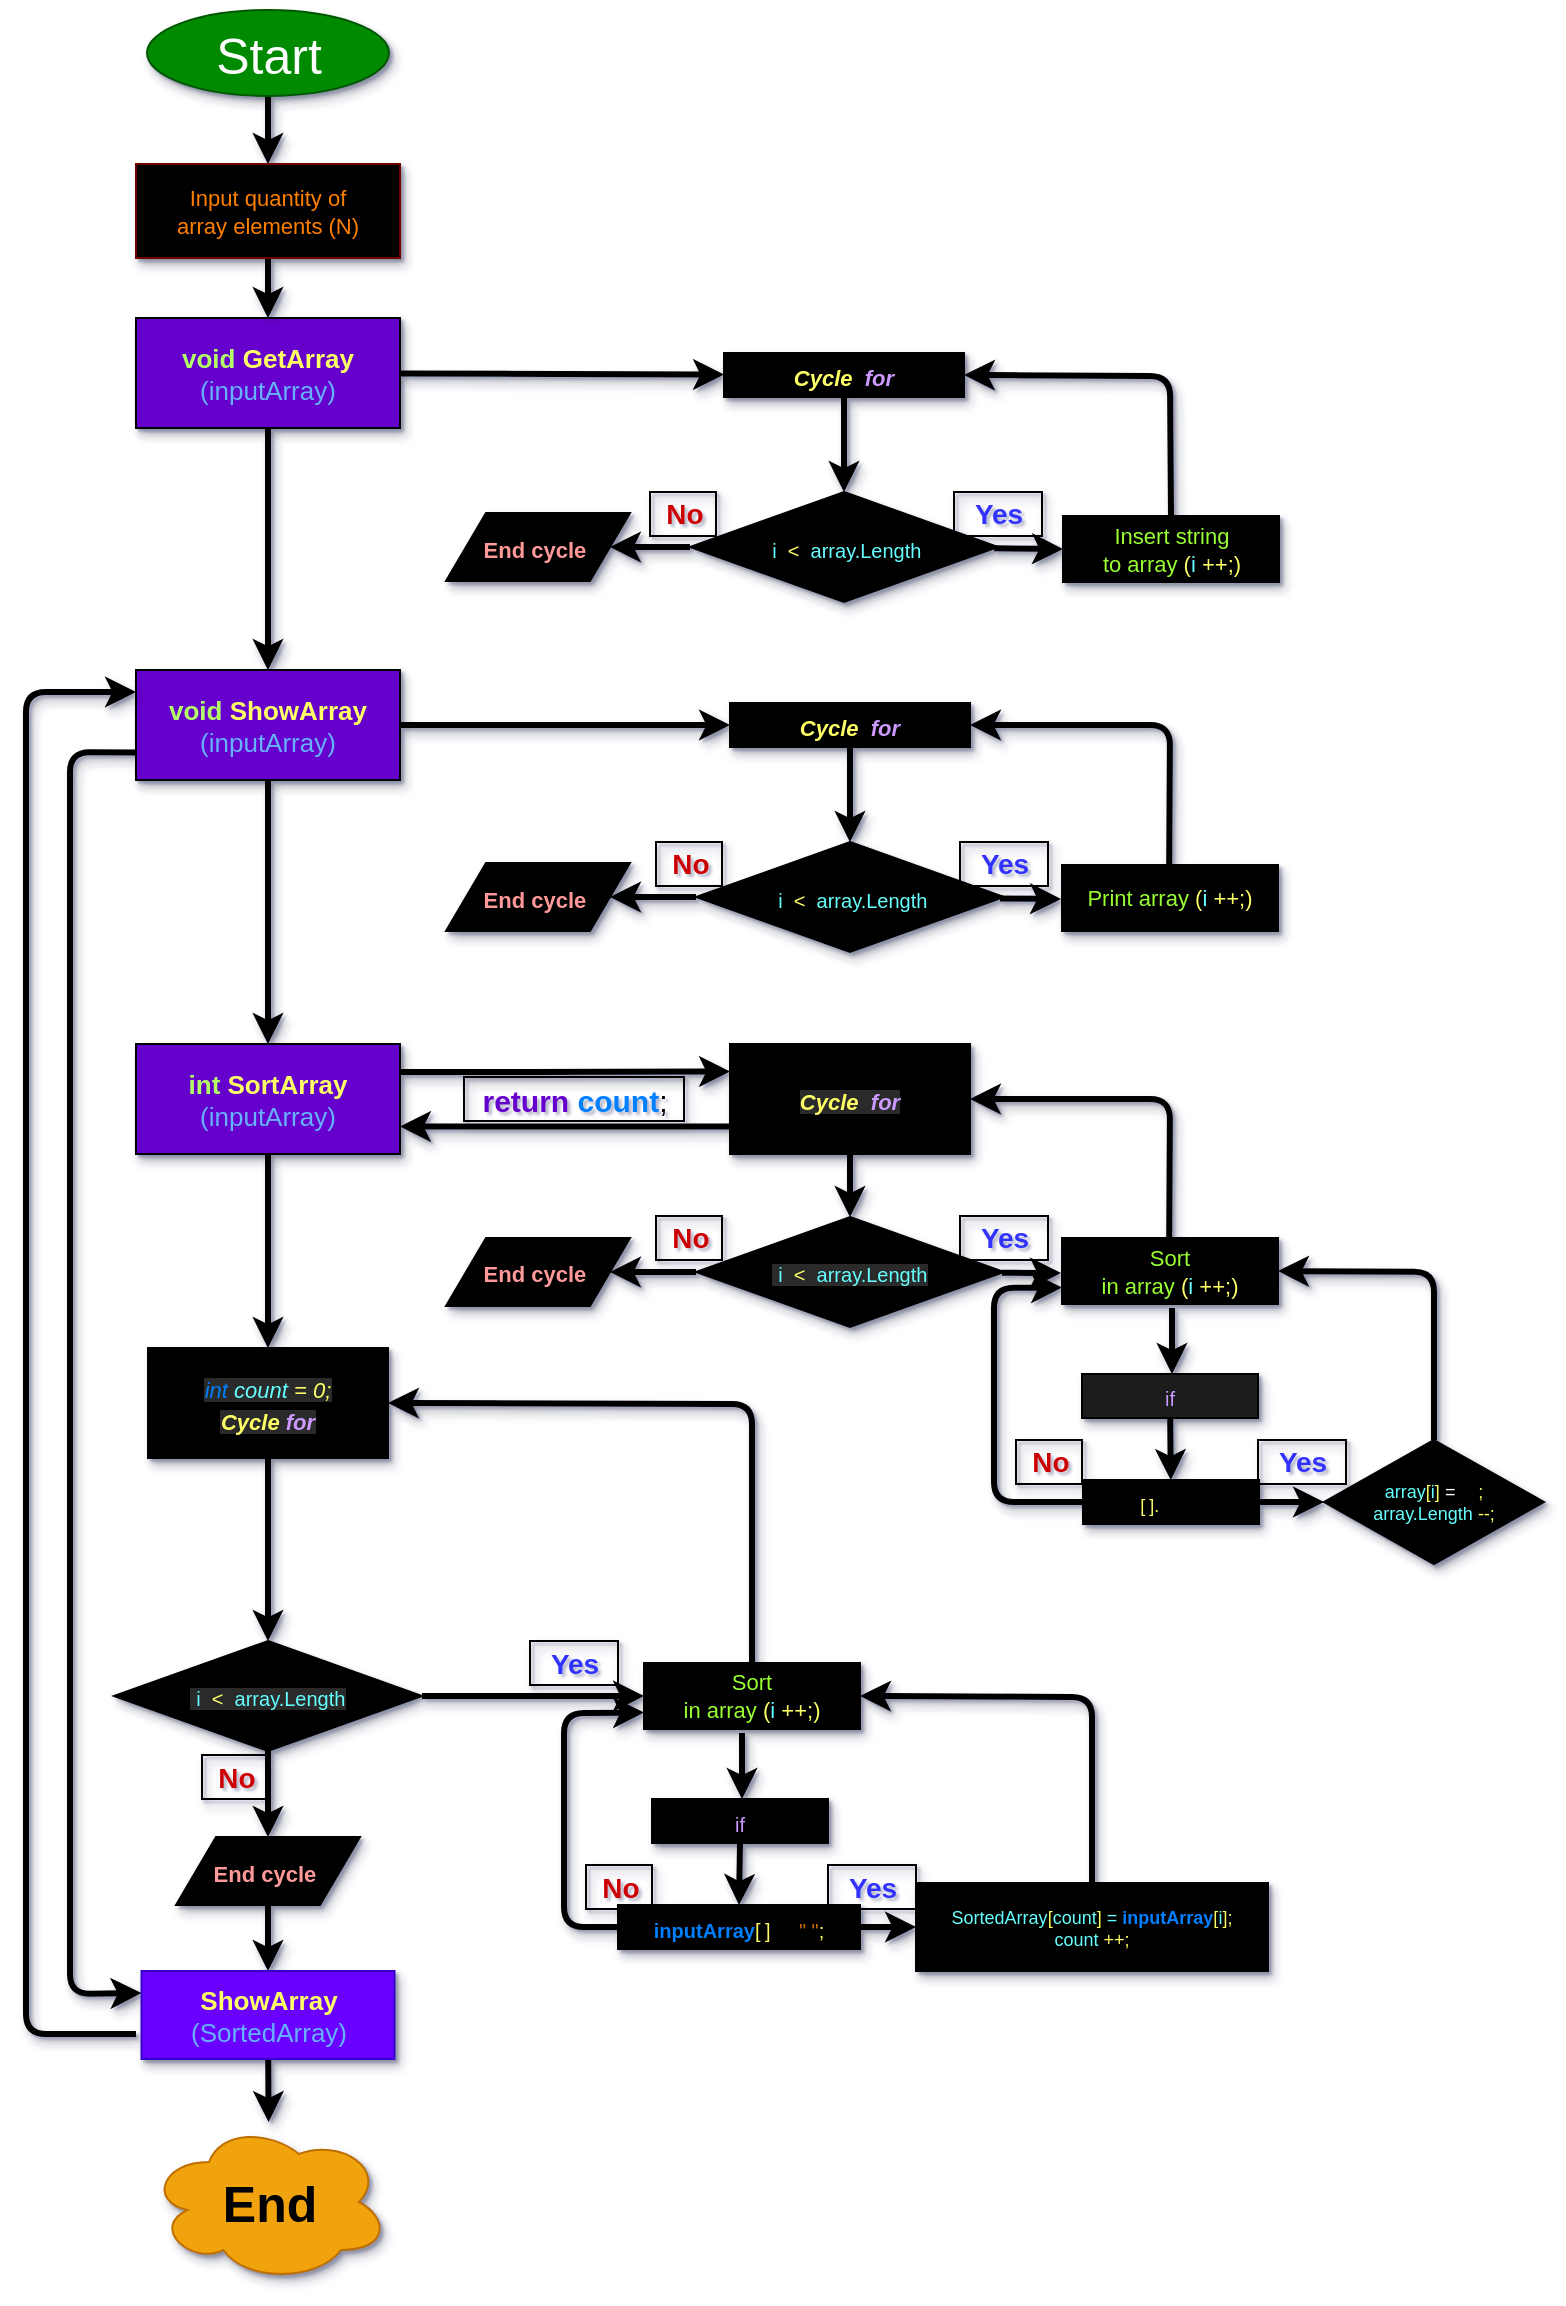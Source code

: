 <mxfile>
    <diagram id="99YIV30c1iwatZ08gYIQ" name="Page-1">
        <mxGraphModel dx="1182" dy="1058" grid="1" gridSize="11" guides="1" tooltips="1" connect="1" arrows="1" fold="1" page="1" pageScale="1" pageWidth="827" pageHeight="1169" background="#ffffff" math="0" shadow="1">
            <root>
                <mxCell id="0"/>
                <mxCell id="1" parent="0"/>
                <mxCell id="99" value="" style="edgeStyle=none;html=1;labelBackgroundColor=#CC0000;fontSize=11;fontColor=#FF8000;strokeWidth=3;entryX=0.5;entryY=0;entryDx=0;entryDy=0;sketch=0;shadow=1;strokeColor=#000000;" edge="1" parent="1" source="58" target="69">
                    <mxGeometry relative="1" as="geometry">
                        <mxPoint x="156" y="99" as="targetPoint"/>
                    </mxGeometry>
                </mxCell>
                <mxCell id="58" value="&lt;span style=&quot;color: rgb(255, 255, 255); font-size: 25px; font-weight: 400;&quot;&gt;Start&lt;/span&gt;" style="ellipse;whiteSpace=wrap;html=1;fontStyle=1;horizontal=1;fontSize=25;sketch=0;shadow=1;strokeColor=#005700;fillColor=#008a00;fontColor=#ffffff;" vertex="1" parent="1">
                    <mxGeometry x="93.5" y="11" width="121" height="43" as="geometry"/>
                </mxCell>
                <mxCell id="91" value="" style="edgeStyle=none;html=1;labelBackgroundColor=#CC0000;fontSize=11;fontColor=#FFFF66;strokeWidth=3;sketch=0;shadow=1;strokeColor=#000000;" edge="1" parent="1" source="64" target="90">
                    <mxGeometry relative="1" as="geometry"/>
                </mxCell>
                <mxCell id="64" value="&lt;font color=&quot;#b3ff66&quot;&gt;void&lt;/font&gt;&lt;font color=&quot;#ffff66&quot;&gt;&amp;nbsp;GetArray&lt;/font&gt;&lt;br&gt;&lt;font color=&quot;#66b2ff&quot; style=&quot;font-weight: normal&quot;&gt;(inputArray)&lt;/font&gt;" style="whiteSpace=wrap;html=1;labelBorderColor=none;fontSize=13;fontStyle=1;sketch=0;shadow=1;strokeColor=#000000;fillColor=#6600CC;" vertex="1" parent="1">
                    <mxGeometry x="88" y="165" width="132" height="55" as="geometry"/>
                </mxCell>
                <mxCell id="103" value="" style="edgeStyle=none;html=1;labelBackgroundColor=#CC0000;fontSize=11;fontColor=#FFFF66;strokeWidth=3;entryX=0.5;entryY=0;entryDx=0;entryDy=0;exitX=0.5;exitY=1;exitDx=0;exitDy=0;sketch=0;shadow=1;strokeColor=#000000;" edge="1" parent="1" source="64" target="100">
                    <mxGeometry relative="1" as="geometry">
                        <mxPoint x="154" y="231" as="sourcePoint"/>
                        <mxPoint x="156" y="265.5" as="targetPoint"/>
                    </mxGeometry>
                </mxCell>
                <mxCell id="81" value="" style="edgeStyle=none;html=1;labelBackgroundColor=#CC0000;fontSize=10;fontColor=#99FF33;strokeWidth=3;entryX=0;entryY=0.5;entryDx=0;entryDy=0;sketch=0;shadow=1;strokeColor=#000000;" edge="1" parent="1" source="66" target="172">
                    <mxGeometry relative="1" as="geometry">
                        <mxPoint x="547.5" y="280.5" as="targetPoint"/>
                    </mxGeometry>
                </mxCell>
                <mxCell id="86" value="" style="edgeStyle=none;html=1;labelBackgroundColor=#CC0000;fontSize=11;fontColor=#99FF33;strokeWidth=3;sketch=0;shadow=1;strokeColor=#000000;" edge="1" parent="1" source="66">
                    <mxGeometry relative="1" as="geometry">
                        <mxPoint x="325.0" y="279.5" as="targetPoint"/>
                    </mxGeometry>
                </mxCell>
                <mxCell id="66" value="&lt;span style=&quot;color: rgb(153 , 255 , 51) ; font-size: 10px&quot;&gt;&lt;font color=&quot;#66ffff&quot;&gt;&amp;nbsp;i&amp;nbsp;&lt;/font&gt;&amp;nbsp;&lt;font color=&quot;#ffff66&quot;&gt;&amp;lt;&lt;/font&gt;&amp;nbsp;&amp;nbsp;&lt;font color=&quot;#66ffff&quot;&gt;array.Length&lt;/font&gt;&lt;/span&gt;" style="rhombus;whiteSpace=wrap;html=1;fontSize=13;labelBorderColor=none;fontStyle=0;sketch=0;shadow=1;strokeColor=#000000;fillColor=#000000;" vertex="1" parent="1">
                    <mxGeometry x="365" y="252" width="154" height="55" as="geometry"/>
                </mxCell>
                <mxCell id="76" value="" style="edgeStyle=none;html=1;labelBackgroundColor=#CC0000;fontSize=11;fontColor=#99FF33;strokeWidth=3;entryX=0.5;entryY=0;entryDx=0;entryDy=0;sketch=0;shadow=1;strokeColor=#000000;" edge="1" parent="1" source="69" target="64">
                    <mxGeometry relative="1" as="geometry">
                        <mxPoint x="156" y="177" as="targetPoint"/>
                    </mxGeometry>
                </mxCell>
                <mxCell id="69" value="&lt;span style=&quot;color: rgb(255 , 128 , 0)&quot;&gt;Input quantity of&lt;/span&gt;&lt;br style=&quot;color: rgb(255 , 128 , 0)&quot;&gt;&lt;span style=&quot;color: rgb(255 , 128 , 0)&quot;&gt;array elements (N)&lt;/span&gt;" style="whiteSpace=wrap;html=1;labelBorderColor=none;fontSize=11;sketch=0;shadow=1;strokeColor=#6F0000;fillColor=#000000;fontColor=#ffffff;" vertex="1" parent="1">
                    <mxGeometry x="88" y="88" width="132" height="47" as="geometry"/>
                </mxCell>
                <mxCell id="82" value="Yes" style="text;html=1;resizable=0;autosize=1;align=center;verticalAlign=middle;points=[];rounded=0;labelBorderColor=none;fontSize=14;fontStyle=1;sketch=0;shadow=1;strokeColor=#000000;fontColor=#3333FF;" vertex="1" parent="1">
                    <mxGeometry x="497" y="252" width="44" height="22" as="geometry"/>
                </mxCell>
                <mxCell id="96" value="" style="edgeStyle=none;html=1;labelBackgroundColor=#CC0000;fontSize=11;fontColor=#B3FF66;strokeWidth=3;entryX=1;entryY=0.5;entryDx=0;entryDy=0;exitX=0.5;exitY=0;exitDx=0;exitDy=0;sketch=0;shadow=1;strokeColor=#000000;" edge="1" parent="1" source="172" target="90">
                    <mxGeometry relative="1" as="geometry">
                        <mxPoint x="602" y="231" as="sourcePoint"/>
                        <mxPoint x="601.5" y="193.5" as="targetPoint"/>
                        <Array as="points">
                            <mxPoint x="605" y="194"/>
                        </Array>
                    </mxGeometry>
                </mxCell>
                <mxCell id="88" value="&lt;font color=&quot;#cc0000&quot; style=&quot;font-size: 14px;&quot;&gt;No&lt;/font&gt;" style="text;html=1;resizable=0;autosize=1;align=center;verticalAlign=middle;points=[];rounded=0;labelBorderColor=none;fontSize=14;fontStyle=1;sketch=0;shadow=1;strokeColor=#000000;" vertex="1" parent="1">
                    <mxGeometry x="345" y="252" width="33" height="22" as="geometry"/>
                </mxCell>
                <mxCell id="93" value="" style="edgeStyle=none;html=1;labelBackgroundColor=#CC0000;fontSize=11;fontColor=#FFFF66;strokeWidth=3;entryX=0.5;entryY=0;entryDx=0;entryDy=0;sketch=0;shadow=1;strokeColor=#000000;" edge="1" parent="1" source="90" target="66">
                    <mxGeometry relative="1" as="geometry"/>
                </mxCell>
                <mxCell id="90" value="&lt;font color=&quot;#ffff66&quot; style=&quot;font-size: 11px&quot;&gt;Cycle&lt;/font&gt;&lt;span style=&quot;color: rgb(204 , 153 , 255) ; font-size: 11px&quot;&gt;&amp;nbsp; for&lt;/span&gt;" style="whiteSpace=wrap;html=1;fontSize=13;labelBorderColor=none;fontStyle=3;sketch=0;shadow=1;strokeColor=#000000;fillColor=#000000;" vertex="1" parent="1">
                    <mxGeometry x="382" y="182.5" width="120" height="22" as="geometry"/>
                </mxCell>
                <mxCell id="178" value="" style="edgeStyle=none;html=1;labelBackgroundColor=#CC0000;fontSize=9;fontColor=#66FFFF;strokeWidth=3;entryX=0.5;entryY=0;entryDx=0;entryDy=0;exitX=0.5;exitY=1;exitDx=0;exitDy=0;sketch=0;shadow=1;strokeColor=#000000;" edge="1" parent="1" source="100" target="148">
                    <mxGeometry relative="1" as="geometry">
                        <mxPoint x="154" y="418" as="sourcePoint"/>
                        <mxPoint x="154" y="451.5" as="targetPoint"/>
                    </mxGeometry>
                </mxCell>
                <mxCell id="242" value="" style="edgeStyle=none;sketch=0;html=1;shadow=1;labelBackgroundColor=#CC0000;fontSize=25;fontColor=#66FFFF;strokeWidth=3;entryX=0;entryY=0.25;entryDx=0;entryDy=0;exitX=0;exitY=0.75;exitDx=0;exitDy=0;strokeColor=#000000;" edge="1" parent="1" source="100" target="234">
                    <mxGeometry relative="1" as="geometry">
                        <mxPoint x="77" y="748" as="targetPoint"/>
                        <Array as="points">
                            <mxPoint x="55" y="382"/>
                            <mxPoint x="55" y="693"/>
                            <mxPoint x="55" y="847"/>
                            <mxPoint x="55" y="1003"/>
                        </Array>
                    </mxGeometry>
                </mxCell>
                <mxCell id="100" value="&lt;font color=&quot;#b3ff66&quot;&gt;void&amp;nbsp;&lt;/font&gt;&lt;font color=&quot;#ffff66&quot;&gt;ShowArray&lt;br&gt;&lt;/font&gt;&lt;span style=&quot;color: rgb(102 , 178 , 255) ; font-weight: 400&quot;&gt;(inputArray)&lt;/span&gt;&lt;font color=&quot;#ffff66&quot;&gt;&lt;br&gt;&lt;/font&gt;" style="whiteSpace=wrap;html=1;labelBorderColor=none;fontSize=13;fontStyle=1;sketch=0;shadow=1;strokeColor=#000000;fillColor=#6600CC;" vertex="1" parent="1">
                    <mxGeometry x="88" y="341" width="132" height="55" as="geometry"/>
                </mxCell>
                <mxCell id="131" value="" style="edgeStyle=none;html=1;labelBackgroundColor=#CC0000;fontSize=11;fontColor=#FFFF66;strokeWidth=3;exitX=1;exitY=0.5;exitDx=0;exitDy=0;sketch=0;shadow=1;strokeColor=#000000;" edge="1" parent="1" target="142" source="100">
                    <mxGeometry relative="1" as="geometry">
                        <mxPoint x="242" y="369" as="sourcePoint"/>
                    </mxGeometry>
                </mxCell>
                <mxCell id="132" value="" style="edgeStyle=none;html=1;labelBackgroundColor=#CC0000;fontSize=10;fontColor=#99FF33;strokeWidth=3;entryX=0;entryY=0.5;entryDx=0;entryDy=0;sketch=0;shadow=1;strokeColor=#000000;" edge="1" parent="1" source="134">
                    <mxGeometry relative="1" as="geometry">
                        <mxPoint x="550.5" y="455.5" as="targetPoint"/>
                    </mxGeometry>
                </mxCell>
                <mxCell id="133" value="" style="edgeStyle=none;html=1;labelBackgroundColor=#CC0000;fontSize=11;fontColor=#99FF33;strokeWidth=3;sketch=0;shadow=1;strokeColor=#000000;" edge="1" parent="1" source="134">
                    <mxGeometry relative="1" as="geometry">
                        <mxPoint x="325.0" y="454.5" as="targetPoint"/>
                    </mxGeometry>
                </mxCell>
                <mxCell id="134" value="&lt;span style=&quot;color: rgb(153 , 255 , 51) ; font-size: 10px&quot;&gt;&lt;font color=&quot;#66ffff&quot;&gt;&amp;nbsp;i&amp;nbsp;&lt;/font&gt;&amp;nbsp;&lt;font color=&quot;#ffff66&quot;&gt;&amp;lt;&lt;/font&gt;&amp;nbsp;&amp;nbsp;&lt;font color=&quot;#66ffff&quot;&gt;array.Length&lt;/font&gt;&lt;/span&gt;" style="rhombus;whiteSpace=wrap;html=1;fontSize=13;labelBorderColor=none;fontStyle=0;sketch=0;shadow=1;strokeColor=#000000;fillColor=#000000;" vertex="1" parent="1">
                    <mxGeometry x="368" y="427" width="154" height="55" as="geometry"/>
                </mxCell>
                <mxCell id="136" value="Yes" style="text;html=1;resizable=0;autosize=1;align=center;verticalAlign=middle;points=[];rounded=0;labelBorderColor=none;fontSize=14;fontStyle=1;sketch=0;shadow=1;strokeColor=#000000;fontColor=#3333FF;" vertex="1" parent="1">
                    <mxGeometry x="500" y="427" width="44" height="22" as="geometry"/>
                </mxCell>
                <mxCell id="137" value="" style="edgeStyle=none;html=1;labelBackgroundColor=#CC0000;fontSize=11;fontColor=#B3FF66;strokeWidth=3;entryX=1;entryY=0.5;entryDx=0;entryDy=0;sketch=0;shadow=1;strokeColor=#000000;" edge="1" parent="1" target="142">
                    <mxGeometry relative="1" as="geometry">
                        <mxPoint x="604.595" y="439" as="sourcePoint"/>
                        <mxPoint x="604.5" y="368.5" as="targetPoint"/>
                        <Array as="points">
                            <mxPoint x="605" y="368.5"/>
                        </Array>
                    </mxGeometry>
                </mxCell>
                <mxCell id="140" value="&lt;font color=&quot;#cc0000&quot; style=&quot;font-size: 14px;&quot;&gt;No&lt;/font&gt;" style="text;html=1;resizable=0;autosize=1;align=center;verticalAlign=middle;points=[];rounded=0;labelBorderColor=none;fontSize=14;fontStyle=1;sketch=0;shadow=1;strokeColor=#000000;" vertex="1" parent="1">
                    <mxGeometry x="348" y="427" width="33" height="22" as="geometry"/>
                </mxCell>
                <mxCell id="141" value="" style="edgeStyle=none;html=1;labelBackgroundColor=#CC0000;fontSize=11;fontColor=#FFFF66;strokeWidth=3;entryX=0.5;entryY=0;entryDx=0;entryDy=0;sketch=0;shadow=1;strokeColor=#000000;" edge="1" parent="1" source="142" target="134">
                    <mxGeometry relative="1" as="geometry"/>
                </mxCell>
                <mxCell id="142" value="&lt;font color=&quot;#ffff66&quot; style=&quot;font-size: 11px&quot;&gt;Cycle&lt;/font&gt;&lt;span style=&quot;color: rgb(204 , 153 , 255) ; font-size: 11px&quot;&gt;&amp;nbsp; for&lt;/span&gt;" style="whiteSpace=wrap;html=1;fontSize=13;labelBorderColor=none;fontStyle=3;sketch=0;shadow=1;strokeColor=#000000;fillColor=#000000;" vertex="1" parent="1">
                    <mxGeometry x="385" y="357.5" width="120" height="22" as="geometry"/>
                </mxCell>
                <mxCell id="197" value="" style="edgeStyle=none;html=1;labelBackgroundColor=#CC0000;fontSize=9;fontColor=#CC99FF;strokeWidth=3;entryX=0;entryY=0.25;entryDx=0;entryDy=0;sketch=0;shadow=1;strokeColor=#000000;" edge="1" parent="1" target="161">
                    <mxGeometry relative="1" as="geometry">
                        <mxPoint x="220" y="542" as="sourcePoint"/>
                        <mxPoint x="326" y="555.5" as="targetPoint"/>
                        <Array as="points">
                            <mxPoint x="275" y="542"/>
                        </Array>
                    </mxGeometry>
                </mxCell>
                <mxCell id="204" value="" style="edgeStyle=none;html=1;labelBackgroundColor=#CC0000;fontSize=15;fontColor=#007FFF;strokeWidth=3;entryX=0.5;entryY=0;entryDx=0;entryDy=0;sketch=0;shadow=1;strokeColor=#000000;" edge="1" parent="1" source="148" target="216">
                    <mxGeometry relative="1" as="geometry">
                        <mxPoint x="154" y="671" as="targetPoint"/>
                    </mxGeometry>
                </mxCell>
                <mxCell id="148" value="&lt;font color=&quot;#b3ff66&quot;&gt;int&amp;nbsp;&lt;/font&gt;&lt;font color=&quot;#ffff66&quot;&gt;SortArray&lt;br&gt;&lt;/font&gt;&lt;span style=&quot;color: rgb(102 , 178 , 255) ; font-weight: 400&quot;&gt;(inputArray)&lt;/span&gt;&lt;font color=&quot;#ffff66&quot;&gt;&lt;br&gt;&lt;/font&gt;" style="whiteSpace=wrap;html=1;labelBorderColor=none;fontSize=13;fontStyle=1;sketch=0;shadow=1;strokeColor=#000000;fillColor=#6600CC;" vertex="1" parent="1">
                    <mxGeometry x="88" y="528" width="132" height="55" as="geometry"/>
                </mxCell>
                <mxCell id="151" value="" style="edgeStyle=none;html=1;labelBackgroundColor=#CC0000;fontSize=10;fontColor=#99FF33;strokeWidth=3;entryX=0;entryY=0.5;entryDx=0;entryDy=0;sketch=0;shadow=1;strokeColor=#000000;" edge="1" parent="1" source="153">
                    <mxGeometry relative="1" as="geometry">
                        <mxPoint x="550.5" y="642.5" as="targetPoint"/>
                    </mxGeometry>
                </mxCell>
                <mxCell id="152" value="" style="edgeStyle=none;html=1;labelBackgroundColor=#CC0000;fontSize=11;fontColor=#99FF33;strokeWidth=3;sketch=0;shadow=1;strokeColor=#000000;" edge="1" parent="1" source="153" target="157">
                    <mxGeometry relative="1" as="geometry"/>
                </mxCell>
                <mxCell id="166" value="" style="edgeStyle=none;html=1;labelBackgroundColor=#CC0000;fontSize=14;fontColor=#66FFFF;strokeWidth=3;sketch=0;shadow=1;strokeColor=#000000;" edge="1" parent="1">
                    <mxGeometry relative="1" as="geometry">
                        <mxPoint x="606" y="660" as="sourcePoint"/>
                        <mxPoint x="606" y="693" as="targetPoint"/>
                    </mxGeometry>
                </mxCell>
                <mxCell id="153" value="&lt;meta charset=&quot;utf-8&quot;&gt;&lt;span style=&quot;color: rgb(153, 255, 51); font-family: helvetica; font-size: 10px; font-style: normal; letter-spacing: normal; text-indent: 0px; text-transform: none; word-spacing: 0px; background-color: rgb(42, 42, 42);&quot;&gt;&lt;font color=&quot;#66ffff&quot;&gt;&amp;nbsp;i&amp;nbsp;&lt;/font&gt;&lt;span&gt;&amp;nbsp;&lt;/span&gt;&lt;font color=&quot;#ffff66&quot;&gt;&amp;lt;&lt;/font&gt;&amp;nbsp;&lt;span&gt;&amp;nbsp;&lt;/span&gt;&lt;font color=&quot;#66ffff&quot;&gt;array.Length&lt;/font&gt;&lt;/span&gt;" style="rhombus;whiteSpace=wrap;html=1;fontSize=13;labelBorderColor=none;align=center;fontStyle=0;sketch=0;shadow=1;strokeColor=#000000;fillColor=#000000;" vertex="1" parent="1">
                    <mxGeometry x="368" y="614.5" width="154" height="55" as="geometry"/>
                </mxCell>
                <mxCell id="155" value="Yes" style="text;html=1;resizable=0;autosize=1;align=center;verticalAlign=middle;points=[];rounded=0;labelBorderColor=none;fontSize=14;fontStyle=1;sketch=0;shadow=1;strokeColor=#000000;fontColor=#3333FF;" vertex="1" parent="1">
                    <mxGeometry x="500" y="614" width="44" height="22" as="geometry"/>
                </mxCell>
                <mxCell id="156" value="" style="edgeStyle=none;html=1;labelBackgroundColor=#CC0000;fontSize=11;fontColor=#B3FF66;strokeWidth=3;entryX=1;entryY=0.5;entryDx=0;entryDy=0;sketch=0;shadow=1;strokeColor=#000000;" edge="1" parent="1" target="161">
                    <mxGeometry relative="1" as="geometry">
                        <mxPoint x="604.595" y="626" as="sourcePoint"/>
                        <mxPoint x="604.5" y="555.5" as="targetPoint"/>
                        <Array as="points">
                            <mxPoint x="605" y="555.5"/>
                        </Array>
                    </mxGeometry>
                </mxCell>
                <mxCell id="157" value="&lt;span style=&quot;font-size: 11px&quot;&gt;&lt;font color=&quot;#ff9999&quot;&gt;&lt;b&gt;End cycle&amp;nbsp;&lt;/b&gt;&lt;/font&gt;&lt;/span&gt;" style="shape=parallelogram;perimeter=parallelogramPerimeter;whiteSpace=wrap;html=1;fixedSize=1;fontSize=13;labelBorderColor=none;sketch=0;shadow=1;strokeColor=#000000;fillColor=#000000;" vertex="1" parent="1">
                    <mxGeometry x="243" y="625" width="92" height="34" as="geometry"/>
                </mxCell>
                <mxCell id="159" value="&lt;font color=&quot;#cc0000&quot; style=&quot;font-size: 14px;&quot;&gt;No&lt;/font&gt;" style="text;html=1;resizable=0;autosize=1;align=center;verticalAlign=middle;points=[];rounded=0;labelBorderColor=none;fontSize=14;fontStyle=1;sketch=0;shadow=1;strokeColor=#000000;" vertex="1" parent="1">
                    <mxGeometry x="348" y="614" width="33" height="22" as="geometry"/>
                </mxCell>
                <mxCell id="160" value="" style="edgeStyle=none;html=1;labelBackgroundColor=#CC0000;fontSize=11;fontColor=#FFFF66;strokeWidth=3;entryX=0.5;entryY=0;entryDx=0;entryDy=0;exitX=0.5;exitY=1;exitDx=0;exitDy=0;sketch=0;shadow=1;strokeColor=#000000;" edge="1" parent="1" source="161" target="153">
                    <mxGeometry relative="1" as="geometry"/>
                </mxCell>
                <mxCell id="201" value="" style="edgeStyle=none;html=1;labelBackgroundColor=#CC0000;fontSize=6;fontColor=#CC99FF;strokeWidth=3;entryX=1;entryY=0.75;entryDx=0;entryDy=0;exitX=0;exitY=0.75;exitDx=0;exitDy=0;sketch=0;shadow=1;strokeColor=#000000;" edge="1" parent="1" source="161" target="148">
                    <mxGeometry relative="1" as="geometry">
                        <mxPoint x="274" y="555.5" as="targetPoint"/>
                        <Array as="points"/>
                    </mxGeometry>
                </mxCell>
                <mxCell id="161" value="&lt;font style=&quot;font-family: &amp;#34;helvetica&amp;#34; ; font-size: 11px ; letter-spacing: normal ; text-align: center ; text-indent: 0px ; text-transform: none ; word-spacing: 0px ; background-color: rgb(42 , 42 , 42)&quot; color=&quot;#ffff66&quot;&gt;Cycle&amp;nbsp;&lt;/font&gt;&lt;span style=&quot;font-family: &amp;#34;helvetica&amp;#34; ; font-size: 11px ; letter-spacing: normal ; text-align: center ; text-indent: 0px ; text-transform: none ; word-spacing: 0px ; background-color: rgb(42 , 42 , 42) ; display: inline ; float: none ; color: rgb(204 , 153 , 255)&quot;&gt;&amp;nbsp;for&lt;/span&gt;" style="whiteSpace=wrap;html=1;fontSize=13;labelBorderColor=none;fontStyle=3;sketch=0;shadow=1;strokeColor=#000000;fillColor=#000000;" vertex="1" parent="1">
                    <mxGeometry x="385" y="528" width="120" height="55" as="geometry"/>
                </mxCell>
                <mxCell id="163" value="&lt;font color=&quot;#99ff33&quot; style=&quot;font-size: 11px&quot;&gt;Sort&lt;br&gt;in array&amp;nbsp;&lt;/font&gt;&lt;font color=&quot;#ffff66&quot; style=&quot;font-size: 11px&quot;&gt;(&lt;/font&gt;&lt;font color=&quot;#66ffff&quot; style=&quot;font-size: 11px&quot;&gt;i&lt;/font&gt;&lt;font color=&quot;#ffff66&quot; style=&quot;font-size: 11px&quot;&gt;&amp;nbsp;++;)&lt;/font&gt;" style="whiteSpace=wrap;html=1;labelBorderColor=none;fontSize=6;strokeWidth=1;fontStyle=0;sketch=0;shadow=1;strokeColor=#000000;fillColor=#000000;" vertex="1" parent="1">
                    <mxGeometry x="551" y="625" width="108" height="33" as="geometry"/>
                </mxCell>
                <mxCell id="180" value="" style="edgeStyle=none;html=1;labelBackgroundColor=#CC0000;fontSize=25;fontColor=#FF9999;strokeWidth=3;entryX=0;entryY=0.5;entryDx=0;entryDy=0;sketch=0;shadow=1;strokeColor=#000000;" edge="1" parent="1" source="165" target="181">
                    <mxGeometry relative="1" as="geometry">
                        <mxPoint x="702" y="704.0" as="targetPoint"/>
                    </mxGeometry>
                </mxCell>
                <mxCell id="192" value="" style="edgeStyle=none;html=1;labelBackgroundColor=#CC0000;fontSize=9;fontColor=#CC99FF;strokeWidth=3;entryX=0;entryY=0.75;entryDx=0;entryDy=0;sketch=0;shadow=1;strokeColor=#000000;" edge="1" parent="1" source="165" target="163">
                    <mxGeometry relative="1" as="geometry">
                        <mxPoint x="528" y="757" as="targetPoint"/>
                        <Array as="points">
                            <mxPoint x="517" y="757"/>
                            <mxPoint x="517" y="650"/>
                        </Array>
                    </mxGeometry>
                </mxCell>
                <mxCell id="165" value="&lt;font style=&quot;font-size: 9px&quot;&gt;array&lt;font color=&quot;#ffff66&quot;&gt;[&lt;/font&gt;i&lt;font color=&quot;#ffff66&quot;&gt;].&lt;/font&gt;Length &amp;gt; 3&lt;/font&gt;" style="whiteSpace=wrap;html=1;fontSize=13;labelBorderColor=none;fontStyle=0;sketch=0;shadow=1;strokeColor=#000000;fillColor=#000000;" vertex="1" parent="1">
                    <mxGeometry x="561.5" y="746" width="88" height="22" as="geometry"/>
                </mxCell>
                <mxCell id="171" value="&lt;font color=&quot;#99ff33&quot; style=&quot;font-size: 11px&quot;&gt;Print&amp;nbsp;array&amp;nbsp;&lt;/font&gt;&lt;font color=&quot;#ffff66&quot; style=&quot;font-size: 11px&quot;&gt;(&lt;/font&gt;&lt;font color=&quot;#66ffff&quot; style=&quot;font-size: 11px&quot;&gt;i&lt;/font&gt;&lt;font color=&quot;#ffff66&quot; style=&quot;font-size: 11px&quot;&gt;&amp;nbsp;++;)&lt;/font&gt;" style="whiteSpace=wrap;html=1;labelBorderColor=none;fontSize=6;strokeWidth=1;fontStyle=0;sketch=0;shadow=1;strokeColor=#000000;fillColor=#000000;" vertex="1" parent="1">
                    <mxGeometry x="551" y="438.5" width="108" height="33" as="geometry"/>
                </mxCell>
                <mxCell id="172" value="&lt;font color=&quot;#99ff33&quot; style=&quot;font-size: 11px&quot;&gt;Insert string&lt;br&gt;to array&amp;nbsp;&lt;/font&gt;&lt;font color=&quot;#ffff66&quot; style=&quot;font-size: 11px&quot;&gt;(&lt;/font&gt;&lt;font color=&quot;#66ffff&quot; style=&quot;font-size: 11px&quot;&gt;i&lt;/font&gt;&lt;font color=&quot;#ffff66&quot; style=&quot;font-size: 11px&quot;&gt;&amp;nbsp;++;)&lt;/font&gt;" style="whiteSpace=wrap;html=1;labelBorderColor=none;fontSize=6;strokeWidth=1;fontStyle=0;sketch=0;shadow=1;strokeColor=#000000;fillColor=#000000;" vertex="1" parent="1">
                    <mxGeometry x="551.5" y="264" width="108" height="33" as="geometry"/>
                </mxCell>
                <mxCell id="189" value="" style="edgeStyle=none;html=1;labelBackgroundColor=#CC0000;fontSize=9;fontColor=#CC99FF;strokeWidth=3;entryX=1;entryY=0.5;entryDx=0;entryDy=0;sketch=0;shadow=1;strokeColor=#000000;" edge="1" parent="1" source="181" target="163">
                    <mxGeometry relative="1" as="geometry">
                        <mxPoint x="649" y="704" as="targetPoint"/>
                        <Array as="points">
                            <mxPoint x="737" y="642"/>
                        </Array>
                    </mxGeometry>
                </mxCell>
                <mxCell id="181" value="&lt;font style=&quot;font-size: 9px&quot;&gt;&lt;span style=&quot;font-size: 9px&quot;&gt;&lt;font color=&quot;#66ffff&quot; style=&quot;font-size: 9px&quot;&gt;array&lt;/font&gt;&lt;font color=&quot;#ffff66&quot; style=&quot;font-size: 9px&quot;&gt;[&lt;/font&gt;&lt;font color=&quot;#66ffff&quot; style=&quot;font-size: 9px&quot;&gt;i&lt;/font&gt;&lt;font color=&quot;#ffff66&quot; style=&quot;font-size: 9px&quot;&gt;]&lt;/font&gt; &lt;font color=&quot;#ffffff&quot; style=&quot;font-size: 9px&quot;&gt;=&lt;/font&gt; &quot; &quot;&lt;font style=&quot;font-size: 9px&quot;&gt;&lt;font color=&quot;#ffff66&quot;&gt;;&lt;/font&gt;&lt;br style=&quot;font-size: 9px&quot;&gt;&lt;font color=&quot;#66ffff&quot;&gt;array.Length&lt;/font&gt;&lt;/font&gt;&lt;font color=&quot;#ffff66&quot; style=&quot;font-size: 9px&quot;&gt;&amp;nbsp;--;&lt;br style=&quot;font-size: 9px&quot;&gt;&lt;/font&gt;&lt;/span&gt;&lt;/font&gt;" style="rhombus;whiteSpace=wrap;html=1;labelBorderColor=none;fontSize=9;strokeWidth=1;verticalAlign=middle;spacing=2;fontStyle=0;sketch=0;shadow=1;strokeColor=#000000;fillColor=#000000;" vertex="1" parent="1">
                    <mxGeometry x="682" y="726" width="110" height="62" as="geometry"/>
                </mxCell>
                <mxCell id="187" value="" style="edgeStyle=none;html=1;labelBackgroundColor=#CC0000;fontSize=9;fontColor=#66FFFF;strokeWidth=3;sketch=0;shadow=1;strokeColor=#000000;" edge="1" parent="1" source="186" target="165">
                    <mxGeometry relative="1" as="geometry"/>
                </mxCell>
                <mxCell id="186" value="&lt;font size=&quot;1&quot; color=&quot;#cc99ff&quot;&gt;if&lt;/font&gt;" style="whiteSpace=wrap;html=1;fontSize=13;labelBorderColor=none;fontStyle=0;sketch=0;shadow=1;strokeColor=#000000;fillColor=#1A1A1A;" vertex="1" parent="1">
                    <mxGeometry x="561" y="693" width="88" height="22" as="geometry"/>
                </mxCell>
                <mxCell id="190" value="Yes" style="text;html=1;resizable=0;autosize=1;align=center;verticalAlign=middle;points=[];rounded=0;labelBorderColor=none;fontSize=14;fontStyle=1;sketch=0;shadow=1;strokeColor=#000000;fontColor=#3333FF;" vertex="1" parent="1">
                    <mxGeometry x="649" y="726" width="44" height="22" as="geometry"/>
                </mxCell>
                <mxCell id="193" value="&lt;font color=&quot;#cc0000&quot; style=&quot;font-size: 14px;&quot;&gt;No&lt;/font&gt;" style="text;html=1;resizable=0;autosize=1;align=center;verticalAlign=middle;points=[];rounded=0;labelBorderColor=none;fontSize=14;fontStyle=1;sketch=0;shadow=1;strokeColor=#000000;" vertex="1" parent="1">
                    <mxGeometry x="528" y="726" width="33" height="22" as="geometry"/>
                </mxCell>
                <mxCell id="202" value="&lt;b&gt;&lt;font color=&quot;#6600cc&quot;&gt;return&lt;/font&gt;&lt;/b&gt; &lt;font color=&quot;#007fff&quot;&gt;&lt;b&gt;count&lt;/b&gt;&lt;/font&gt;;" style="text;html=1;resizable=0;autosize=1;align=center;verticalAlign=middle;points=[];rounded=0;labelBorderColor=none;fontSize=15;sketch=0;shadow=1;strokeColor=#000000;" vertex="1" parent="1">
                    <mxGeometry x="252" y="544.5" width="110" height="22" as="geometry"/>
                </mxCell>
                <mxCell id="207" value="" style="edgeStyle=none;html=1;labelBackgroundColor=#CC0000;fontSize=10;fontColor=#99FF33;strokeWidth=3;entryX=0;entryY=0.5;entryDx=0;entryDy=0;exitX=1;exitY=0.5;exitDx=0;exitDy=0;sketch=0;shadow=1;strokeColor=#000000;" edge="1" parent="1" source="210" target="217">
                    <mxGeometry relative="1" as="geometry">
                        <mxPoint x="335.5" y="855" as="targetPoint"/>
                        <mxPoint x="305.992" y="854.86" as="sourcePoint"/>
                    </mxGeometry>
                </mxCell>
                <mxCell id="208" value="" style="edgeStyle=none;html=1;labelBackgroundColor=#CC0000;fontSize=11;fontColor=#99FF33;strokeWidth=3;exitX=0.5;exitY=1;exitDx=0;exitDy=0;entryX=0.5;entryY=0;entryDx=0;entryDy=0;sketch=0;shadow=1;strokeColor=#000000;" edge="1" parent="1" source="210" target="213">
                    <mxGeometry relative="1" as="geometry">
                        <mxPoint x="156" y="883" as="sourcePoint"/>
                        <mxPoint x="155.57" y="946" as="targetPoint"/>
                    </mxGeometry>
                </mxCell>
                <mxCell id="209" value="" style="edgeStyle=none;html=1;labelBackgroundColor=#CC0000;fontSize=14;fontColor=#66FFFF;strokeWidth=3;sketch=0;shadow=1;strokeColor=#000000;" edge="1" parent="1">
                    <mxGeometry relative="1" as="geometry">
                        <mxPoint x="391" y="872.5" as="sourcePoint"/>
                        <mxPoint x="391" y="905.5" as="targetPoint"/>
                    </mxGeometry>
                </mxCell>
                <mxCell id="210" value="&lt;meta charset=&quot;utf-8&quot;&gt;&lt;span style=&quot;color: rgb(153, 255, 51); font-family: helvetica; font-size: 10px; font-style: normal; letter-spacing: normal; text-indent: 0px; text-transform: none; word-spacing: 0px; background-color: rgb(42, 42, 42);&quot;&gt;&lt;font color=&quot;#66ffff&quot;&gt;&amp;nbsp;i&amp;nbsp;&lt;/font&gt;&lt;span&gt;&amp;nbsp;&lt;/span&gt;&lt;font color=&quot;#ffff66&quot;&gt;&amp;lt;&lt;/font&gt;&amp;nbsp;&lt;span&gt;&amp;nbsp;&lt;/span&gt;&lt;font color=&quot;#66ffff&quot;&gt;array.Length&lt;/font&gt;&lt;/span&gt;" style="rhombus;whiteSpace=wrap;html=1;fontSize=13;labelBorderColor=none;align=center;fontStyle=0;sketch=0;shadow=1;strokeColor=#000000;fillColor=#000000;" vertex="1" parent="1">
                    <mxGeometry x="77" y="826.5" width="154" height="55" as="geometry"/>
                </mxCell>
                <mxCell id="211" value="Yes" style="text;html=1;resizable=0;autosize=1;align=center;verticalAlign=middle;points=[];rounded=0;labelBorderColor=none;fontSize=14;fontStyle=1;sketch=0;shadow=1;strokeColor=#000000;fontColor=#3333FF;" vertex="1" parent="1">
                    <mxGeometry x="285" y="826.5" width="44" height="22" as="geometry"/>
                </mxCell>
                <mxCell id="212" value="" style="edgeStyle=none;html=1;labelBackgroundColor=#CC0000;fontSize=11;fontColor=#B3FF66;strokeWidth=3;entryX=1;entryY=0.5;entryDx=0;entryDy=0;exitX=0.5;exitY=0;exitDx=0;exitDy=0;sketch=0;shadow=1;strokeColor=#000000;" edge="1" parent="1" target="216" source="217">
                    <mxGeometry relative="1" as="geometry">
                        <mxPoint x="315.595" y="879" as="sourcePoint"/>
                        <mxPoint x="315.5" y="808.5" as="targetPoint"/>
                        <Array as="points">
                            <mxPoint x="396" y="708"/>
                        </Array>
                    </mxGeometry>
                </mxCell>
                <mxCell id="235" value="" style="edgeStyle=none;html=1;labelBackgroundColor=#CC0000;fontSize=9;fontColor=#66FFFF;strokeWidth=3;sketch=0;shadow=1;strokeColor=#000000;" edge="1" parent="1" source="213" target="234">
                    <mxGeometry relative="1" as="geometry"/>
                </mxCell>
                <mxCell id="213" value="&lt;span style=&quot;font-size: 11px&quot;&gt;&lt;font color=&quot;#ff9999&quot;&gt;&lt;b&gt;End cycle&amp;nbsp;&lt;/b&gt;&lt;/font&gt;&lt;/span&gt;" style="shape=parallelogram;perimeter=parallelogramPerimeter;whiteSpace=wrap;html=1;fixedSize=1;fontSize=13;labelBorderColor=none;sketch=0;shadow=1;strokeColor=#000000;fillColor=#000000;" vertex="1" parent="1">
                    <mxGeometry x="108" y="924.5" width="92" height="34" as="geometry"/>
                </mxCell>
                <mxCell id="214" value="&lt;font color=&quot;#cc0000&quot; style=&quot;font-size: 14px;&quot;&gt;No&lt;/font&gt;" style="text;html=1;resizable=0;autosize=1;align=center;verticalAlign=middle;points=[];rounded=0;labelBorderColor=none;fontSize=14;fontStyle=1;sketch=0;shadow=1;strokeColor=#000000;" vertex="1" parent="1">
                    <mxGeometry x="121" y="883.5" width="33" height="22" as="geometry"/>
                </mxCell>
                <mxCell id="215" value="" style="edgeStyle=none;html=1;labelBackgroundColor=#CC0000;fontSize=11;fontColor=#FFFF66;strokeWidth=3;entryX=0.5;entryY=0;entryDx=0;entryDy=0;sketch=0;shadow=1;strokeColor=#000000;" edge="1" parent="1" source="216" target="210">
                    <mxGeometry relative="1" as="geometry"/>
                </mxCell>
                <mxCell id="216" value="&lt;span style=&quot;font-weight: normal&quot;&gt;&lt;font style=&quot;font-family: &amp;#34;helvetica&amp;#34; ; font-size: 11px ; letter-spacing: normal ; text-align: center ; text-indent: 0px ; text-transform: none ; word-spacing: 0px ; background-color: rgb(42 , 42 , 42)&quot; color=&quot;#007fff&quot;&gt;int &lt;/font&gt;&lt;font style=&quot;font-family: &amp;#34;helvetica&amp;#34; ; font-size: 11px ; letter-spacing: normal ; text-align: center ; text-indent: 0px ; text-transform: none ; word-spacing: 0px ; background-color: rgb(42 , 42 , 42)&quot; color=&quot;#66ffff&quot;&gt;count &lt;/font&gt;&lt;/span&gt;&lt;font color=&quot;#ffff66&quot; style=&quot;font-family: &amp;#34;helvetica&amp;#34; ; font-size: 11px ; letter-spacing: normal ; text-align: center ; text-indent: 0px ; text-transform: none ; word-spacing: 0px ; background-color: rgb(42 , 42 , 42)&quot;&gt;&lt;span style=&quot;font-weight: normal&quot;&gt;= 0;&lt;/span&gt;&lt;br&gt;Cycle&lt;/font&gt;&lt;span style=&quot;color: rgb(204 , 153 , 255) ; font-family: &amp;#34;helvetica&amp;#34; ; font-size: 11px ; letter-spacing: normal ; text-align: center ; text-indent: 0px ; text-transform: none ; word-spacing: 0px ; background-color: rgb(42 , 42 , 42) ; display: inline ; float: none&quot;&gt;&lt;span&gt;&amp;nbsp;&lt;/span&gt;for&lt;/span&gt;" style="whiteSpace=wrap;html=1;fontSize=13;labelBorderColor=none;fontStyle=3;sketch=0;shadow=1;strokeColor=#000000;fillColor=#000000;" vertex="1" parent="1">
                    <mxGeometry x="94" y="680" width="120" height="55" as="geometry"/>
                </mxCell>
                <mxCell id="217" value="&lt;font color=&quot;#99ff33&quot; style=&quot;font-size: 11px&quot;&gt;Sort&lt;br&gt;in array&amp;nbsp;&lt;/font&gt;&lt;font color=&quot;#ffff66&quot; style=&quot;font-size: 11px&quot;&gt;(&lt;/font&gt;&lt;font color=&quot;#66ffff&quot; style=&quot;font-size: 11px&quot;&gt;i&lt;/font&gt;&lt;font color=&quot;#ffff66&quot; style=&quot;font-size: 11px&quot;&gt;&amp;nbsp;++;)&lt;/font&gt;" style="whiteSpace=wrap;html=1;labelBorderColor=none;fontSize=6;strokeWidth=1;fontStyle=0;sketch=0;shadow=1;strokeColor=#000000;fillColor=#000000;" vertex="1" parent="1">
                    <mxGeometry x="342" y="837.5" width="108" height="33" as="geometry"/>
                </mxCell>
                <mxCell id="218" value="" style="edgeStyle=none;html=1;labelBackgroundColor=#CC0000;fontSize=25;fontColor=#FF9999;strokeWidth=3;entryX=0;entryY=0.5;entryDx=0;entryDy=0;exitX=1;exitY=0.5;exitDx=0;exitDy=0;sketch=0;shadow=1;strokeColor=#000000;" edge="1" parent="1" source="220">
                    <mxGeometry relative="1" as="geometry">
                        <mxPoint x="478" y="969.5" as="targetPoint"/>
                    </mxGeometry>
                </mxCell>
                <mxCell id="219" value="" style="edgeStyle=none;html=1;labelBackgroundColor=#CC0000;fontSize=9;fontColor=#CC99FF;strokeWidth=3;entryX=0;entryY=0.75;entryDx=0;entryDy=0;sketch=0;shadow=1;strokeColor=#000000;" edge="1" parent="1" source="220" target="217">
                    <mxGeometry relative="1" as="geometry">
                        <mxPoint x="313" y="969.5" as="targetPoint"/>
                        <Array as="points">
                            <mxPoint x="302" y="969.5"/>
                            <mxPoint x="302" y="862.5"/>
                        </Array>
                    </mxGeometry>
                </mxCell>
                <mxCell id="220" value="&lt;font size=&quot;1&quot;&gt;&lt;font color=&quot;#007fff&quot;&gt;&lt;b&gt;inputArray&lt;/b&gt;&lt;/font&gt;&lt;font color=&quot;#ffff66&quot;&gt;[&lt;/font&gt;i&lt;font color=&quot;#ffff66&quot;&gt;]&lt;/font&gt; != &lt;font color=&quot;#cc6600&quot;&gt;&quot; &quot;&lt;/font&gt;&lt;font color=&quot;#ffff66&quot;&gt;;&lt;/font&gt;&lt;/font&gt;" style="whiteSpace=wrap;html=1;fontSize=13;labelBorderColor=none;fontStyle=0;sketch=0;shadow=1;strokeColor=#000000;fillColor=#000000;" vertex="1" parent="1">
                    <mxGeometry x="329" y="958.5" width="121" height="22" as="geometry"/>
                </mxCell>
                <mxCell id="221" value="" style="edgeStyle=none;html=1;labelBackgroundColor=#CC0000;fontSize=9;fontColor=#CC99FF;strokeWidth=3;entryX=1;entryY=0.5;entryDx=0;entryDy=0;exitX=0.5;exitY=0;exitDx=0;exitDy=0;sketch=0;shadow=1;strokeColor=#000000;" edge="1" parent="1" target="217">
                    <mxGeometry relative="1" as="geometry">
                        <mxPoint x="566.0" y="947.5" as="sourcePoint"/>
                        <mxPoint x="434" y="916.5" as="targetPoint"/>
                        <Array as="points">
                            <mxPoint x="566" y="854.5"/>
                        </Array>
                    </mxGeometry>
                </mxCell>
                <mxCell id="222" value="" style="edgeStyle=none;html=1;labelBackgroundColor=#CC0000;fontSize=9;fontColor=#66FFFF;strokeWidth=3;entryX=0.5;entryY=0;entryDx=0;entryDy=0;exitX=0.5;exitY=1;exitDx=0;exitDy=0;sketch=0;shadow=1;strokeColor=#000000;" edge="1" parent="1" source="223" target="220">
                    <mxGeometry relative="1" as="geometry">
                        <mxPoint x="393" y="949.5" as="targetPoint"/>
                    </mxGeometry>
                </mxCell>
                <mxCell id="223" value="&lt;font size=&quot;1&quot; color=&quot;#cc99ff&quot;&gt;if&lt;/font&gt;" style="whiteSpace=wrap;html=1;fontSize=13;labelBorderColor=none;fontStyle=0;sketch=0;shadow=1;strokeColor=#000000;fillColor=#000000;" vertex="1" parent="1">
                    <mxGeometry x="346" y="905.5" width="88" height="22" as="geometry"/>
                </mxCell>
                <mxCell id="224" value="Yes" style="text;html=1;resizable=0;autosize=1;align=center;verticalAlign=middle;points=[];rounded=0;labelBorderColor=none;fontSize=14;fontStyle=1;sketch=0;shadow=1;strokeColor=#000000;fontColor=#3333FF;" vertex="1" parent="1">
                    <mxGeometry x="434" y="938.5" width="44" height="22" as="geometry"/>
                </mxCell>
                <mxCell id="225" value="&lt;font color=&quot;#cc0000&quot; style=&quot;font-size: 14px;&quot;&gt;No&lt;/font&gt;" style="text;html=1;resizable=0;autosize=1;align=center;verticalAlign=middle;points=[];rounded=0;labelBorderColor=none;fontSize=14;fontStyle=1;sketch=0;shadow=1;strokeColor=#000000;" vertex="1" parent="1">
                    <mxGeometry x="313" y="938.5" width="33" height="22" as="geometry"/>
                </mxCell>
                <mxCell id="227" value="&lt;font style=&quot;font-size: 9px&quot;&gt;&lt;font color=&quot;#66ffff&quot; style=&quot;font-size: 9px&quot;&gt;SortedArray&lt;/font&gt;&lt;font style=&quot;font-size: 9px&quot; color=&quot;#ffff66&quot;&gt;[&lt;/font&gt;&lt;font color=&quot;#66ffff&quot; style=&quot;font-size: 9px&quot;&gt;count&lt;/font&gt;&lt;font style=&quot;font-size: 9px&quot; color=&quot;#ffff66&quot;&gt;]&lt;/font&gt;&lt;font style=&quot;font-size: 9px&quot; color=&quot;#0000cc&quot;&gt;&amp;nbsp;&lt;/font&gt;&lt;font style=&quot;font-size: 9px&quot;&gt;&lt;font color=&quot;#66ffff&quot;&gt;= &lt;/font&gt;&lt;b&gt;&lt;font color=&quot;#007fff&quot;&gt;inputArray&lt;/font&gt;&lt;/b&gt;&lt;/font&gt;&lt;font style=&quot;font-size: 9px&quot; color=&quot;#ffff66&quot;&gt;[&lt;/font&gt;&lt;font color=&quot;#66ffff&quot; style=&quot;font-size: 9px&quot;&gt;i&lt;/font&gt;&lt;font style=&quot;font-size: 9px&quot;&gt;&lt;font color=&quot;#ffff66&quot;&gt;];&lt;/font&gt;&lt;br&gt;&lt;/font&gt;&lt;font color=&quot;#66ffff&quot;&gt;count&lt;/font&gt; &lt;font color=&quot;#ffff66&quot;&gt;++;&lt;/font&gt;&lt;/font&gt;" style="whiteSpace=wrap;html=1;labelBorderColor=none;fontSize=7;strokeWidth=1;sketch=0;shadow=1;strokeColor=#000000;fillColor=#000000;" vertex="1" parent="1">
                    <mxGeometry x="478" y="947.5" width="176" height="44" as="geometry"/>
                </mxCell>
                <mxCell id="237" value="" style="edgeStyle=none;html=1;labelBackgroundColor=#CC0000;fontSize=9;fontColor=#66FFFF;strokeWidth=3;sketch=0;shadow=1;strokeColor=#000000;" edge="1" parent="1" source="234" target="236">
                    <mxGeometry relative="1" as="geometry"/>
                </mxCell>
                <mxCell id="240" value="" style="edgeStyle=none;sketch=0;html=1;shadow=1;labelBackgroundColor=#CC0000;fontSize=25;fontColor=#66FFFF;strokeWidth=3;strokeColor=#000000;" edge="1" parent="1">
                    <mxGeometry relative="1" as="geometry">
                        <mxPoint x="88" y="1023" as="sourcePoint"/>
                        <mxPoint x="88" y="352" as="targetPoint"/>
                        <Array as="points">
                            <mxPoint x="33" y="1023"/>
                            <mxPoint x="33" y="693"/>
                            <mxPoint x="33" y="352"/>
                        </Array>
                    </mxGeometry>
                </mxCell>
                <mxCell id="234" value="&lt;font color=&quot;#ffff66&quot; style=&quot;font-weight: 700&quot;&gt;ShowArray&lt;br&gt;&lt;/font&gt;&lt;span style=&quot;color: rgb(102 , 178 , 255)&quot;&gt;(SortedArray)&lt;/span&gt;" style="whiteSpace=wrap;html=1;fontSize=13;labelBorderColor=none;sketch=0;shadow=1;strokeColor=#3700CC;fillColor=#6a00ff;fontColor=#ffffff;" vertex="1" parent="1">
                    <mxGeometry x="90.75" y="991.5" width="126.5" height="44" as="geometry"/>
                </mxCell>
                <mxCell id="236" value="&lt;font style=&quot;font-size: 25px&quot;&gt;&lt;b&gt;End&lt;/b&gt;&lt;/font&gt;" style="ellipse;shape=cloud;whiteSpace=wrap;html=1;fontSize=13;labelBorderColor=none;sketch=0;shadow=1;strokeColor=#BD7000;fillColor=#f0a30a;fontColor=#000000;" vertex="1" parent="1">
                    <mxGeometry x="94.5" y="1067" width="120" height="80" as="geometry"/>
                </mxCell>
                <mxCell id="244" value="&lt;span style=&quot;font-size: 11px&quot;&gt;&lt;font color=&quot;#ff9999&quot;&gt;&lt;b&gt;End cycle&amp;nbsp;&lt;/b&gt;&lt;/font&gt;&lt;/span&gt;" style="shape=parallelogram;perimeter=parallelogramPerimeter;whiteSpace=wrap;html=1;fixedSize=1;fontSize=13;labelBorderColor=none;sketch=0;shadow=1;strokeColor=#000000;fillColor=#000000;" vertex="1" parent="1">
                    <mxGeometry x="243" y="437.5" width="92" height="34" as="geometry"/>
                </mxCell>
                <mxCell id="245" value="&lt;span style=&quot;font-size: 11px&quot;&gt;&lt;font color=&quot;#ff9999&quot;&gt;&lt;b&gt;End cycle&amp;nbsp;&lt;/b&gt;&lt;/font&gt;&lt;/span&gt;" style="shape=parallelogram;perimeter=parallelogramPerimeter;whiteSpace=wrap;html=1;fixedSize=1;fontSize=13;labelBorderColor=none;sketch=0;shadow=1;strokeColor=#000000;fillColor=#000000;" vertex="1" parent="1">
                    <mxGeometry x="243" y="262.5" width="92" height="34" as="geometry"/>
                </mxCell>
            </root>
        </mxGraphModel>
    </diagram>
</mxfile>